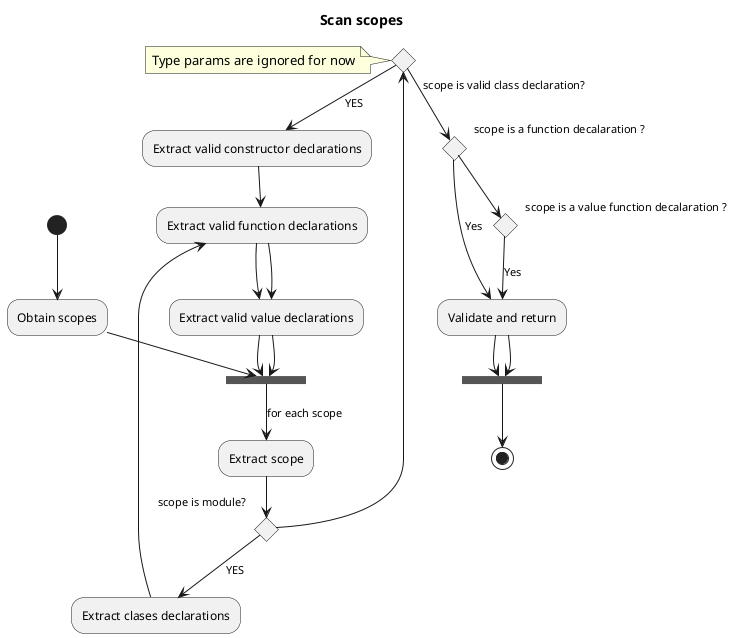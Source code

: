 @startuml
title Scan scopes

(*) --> "Obtain scopes"
--> ==RECURECE==
-->[for each scope] Extract scope 
if "scope is module?" then 
-->[YES] Extract clases declarations
--> Extract valid function declarations
--> Extract valid value declarations
--> ==RECURECE==
else
if "scope is valid class declaration? " then
note left
Type params are ignored for now
end note 
-->[YES] Extract valid constructor declarations 
--> Extract valid function declarations
--> Extract valid value declarations 
--> ==RECURECE==
else
if "scope is a function decalaration ? " then
-->[Yes] Validate and return 
--> ==END==
else
if "scope is a value function decalaration ? " then
-->[Yes] Validate and return 
--> ==END==
-->(*)
endif
@enduml